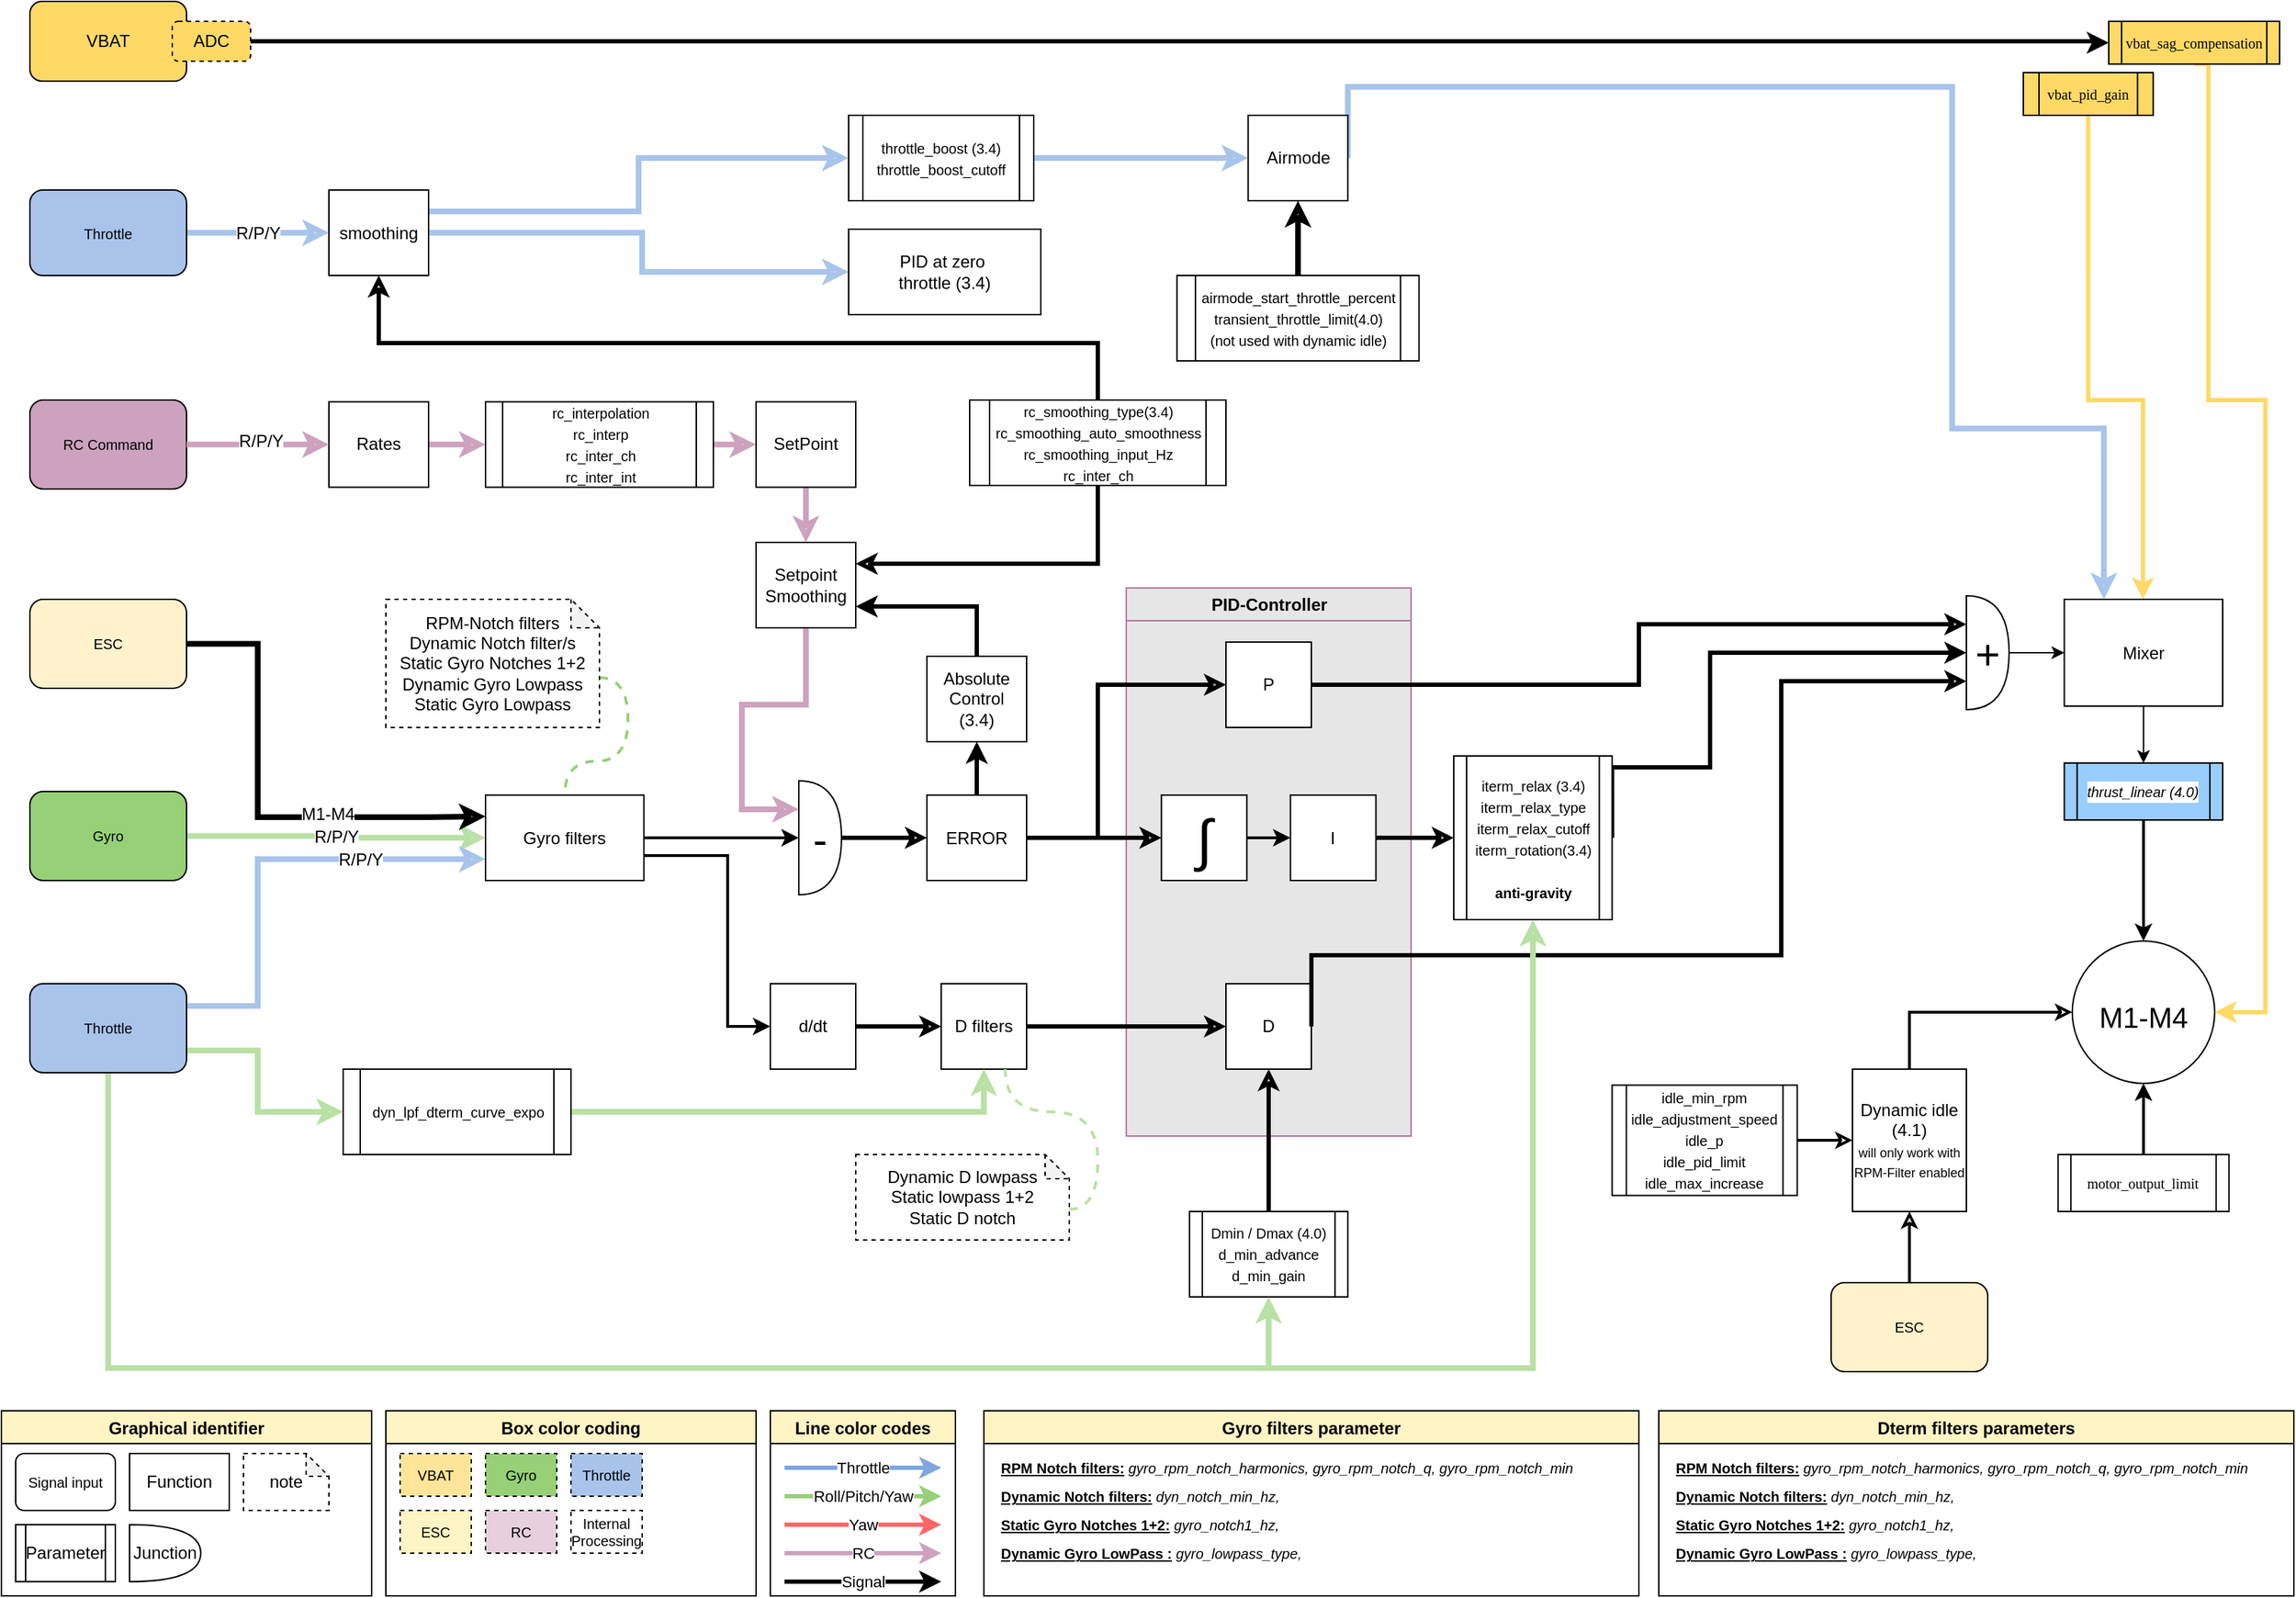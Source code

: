 <mxfile compressed="false" version="13.6.2" type="github">
  <diagram name="Page-1" id="74e2e168-ea6b-b213-b513-2b3c1d86103e">
    <mxGraphModel dx="813" dy="435" grid="1" gridSize="10" guides="1" tooltips="1" connect="1" arrows="1" fold="1" page="1" pageScale="1" pageWidth="1654" pageHeight="1169" background="#ffffff" math="0" shadow="0">
      <root>
        <mxCell id="0" />
        <mxCell id="1" parent="0" />
        <mxCell id="WWWGr8wKS7NOQKFkhAS5-83" value="PID-Controller" style="swimlane;fontSize=12;html=1;strokeColor=#B5739D;swimlaneFillColor=#E6E6E6;fillColor=#E6E6E6;" parent="1" vertex="1">
          <mxGeometry x="820" y="442" width="200" height="385" as="geometry" />
        </mxCell>
        <mxCell id="YZIkhoDz0om83u3jAHZu-41" value="P" style="whiteSpace=wrap;html=1;aspect=fixed;fillColor=#FFFFFF;fontSize=12;" parent="WWWGr8wKS7NOQKFkhAS5-83" vertex="1">
          <mxGeometry x="70" y="38" width="60" height="60" as="geometry" />
        </mxCell>
        <mxCell id="YZIkhoDz0om83u3jAHZu-43" value="D" style="whiteSpace=wrap;html=1;aspect=fixed;fillColor=#FFFFFF;fontSize=12;" parent="WWWGr8wKS7NOQKFkhAS5-83" vertex="1">
          <mxGeometry x="70" y="278" width="60" height="60" as="geometry" />
        </mxCell>
        <mxCell id="WWWGr8wKS7NOQKFkhAS5-86" value="" style="group" parent="WWWGr8wKS7NOQKFkhAS5-83" vertex="1" connectable="0">
          <mxGeometry x="24.69" y="145.5" width="150.61" height="60" as="geometry" />
        </mxCell>
        <mxCell id="YZIkhoDz0om83u3jAHZu-42" value="I" style="whiteSpace=wrap;html=1;aspect=fixed;fillColor=#FFFFFF;fontSize=12;" parent="WWWGr8wKS7NOQKFkhAS5-86" vertex="1">
          <mxGeometry x="90.61" width="60" height="60" as="geometry" />
        </mxCell>
        <mxCell id="WWWGr8wKS7NOQKFkhAS5-4" value="&lt;div&gt;&lt;font style=&quot;font-size: 40px&quot;&gt;∫&lt;/font&gt;&lt;/div&gt;" style="whiteSpace=wrap;html=1;aspect=fixed;fillColor=#FFFFFF;fontSize=12;" parent="WWWGr8wKS7NOQKFkhAS5-86" vertex="1">
          <mxGeometry width="60" height="60" as="geometry" />
        </mxCell>
        <mxCell id="WWWGr8wKS7NOQKFkhAS5-5" style="edgeStyle=orthogonalEdgeStyle;rounded=0;orthogonalLoop=1;jettySize=auto;html=1;strokeWidth=2;fontSize=12;" parent="WWWGr8wKS7NOQKFkhAS5-86" source="WWWGr8wKS7NOQKFkhAS5-4" target="YZIkhoDz0om83u3jAHZu-42" edge="1">
          <mxGeometry relative="1" as="geometry" />
        </mxCell>
        <mxCell id="4UiRcspPQ9_xsY6W7M90-56" value="&lt;font style=&quot;font-size: 20px&quot;&gt;M1-M4&lt;/font&gt;" style="verticalLabelPosition=middle;shadow=0;dashed=0;align=center;html=1;verticalAlign=middle;strokeWidth=1;shape=ellipse;fontSize=32;perimeter=ellipsePerimeter;" parent="1" vertex="1">
          <mxGeometry x="1484.39" y="690" width="100" height="100" as="geometry" />
        </mxCell>
        <mxCell id="4UiRcspPQ9_xsY6W7M90-65" style="edgeStyle=orthogonalEdgeStyle;rounded=0;orthogonalLoop=1;jettySize=auto;html=1;exitX=0.5;exitY=1;exitDx=0;exitDy=0;strokeWidth=2;" parent="1" source="w2lD-hBrVrexgJdN9BYj-25" target="4UiRcspPQ9_xsY6W7M90-56" edge="1">
          <mxGeometry relative="1" as="geometry">
            <mxPoint x="1461.22" y="612.483" as="sourcePoint" />
          </mxGeometry>
        </mxCell>
        <mxCell id="w2lD-hBrVrexgJdN9BYj-8" style="edgeStyle=orthogonalEdgeStyle;rounded=0;orthogonalLoop=1;jettySize=auto;html=1;" parent="1" source="w2lD-hBrVrexgJdN9BYj-7" target="4UiRcspPQ9_xsY6W7M90-61" edge="1">
          <mxGeometry relative="1" as="geometry" />
        </mxCell>
        <mxCell id="w2lD-hBrVrexgJdN9BYj-7" value="&lt;font style=&quot;font-size: 30px&quot;&gt;+&lt;/font&gt;" style="shape=or;whiteSpace=wrap;html=1;" parent="1" vertex="1">
          <mxGeometry x="1410" y="447.5" width="30" height="80" as="geometry" />
        </mxCell>
        <mxCell id="w2lD-hBrVrexgJdN9BYj-17" style="edgeStyle=orthogonalEdgeStyle;rounded=0;orthogonalLoop=1;jettySize=auto;html=1;strokeColor=#FFD966;strokeWidth=3;exitX=0.5;exitY=1;exitDx=0;exitDy=0;" parent="1" source="w2lD-hBrVrexgJdN9BYj-13" target="4UiRcspPQ9_xsY6W7M90-61" edge="1">
          <mxGeometry relative="1" as="geometry">
            <Array as="points">
              <mxPoint x="1496" y="310" />
              <mxPoint x="1534" y="310" />
            </Array>
          </mxGeometry>
        </mxCell>
        <mxCell id="w2lD-hBrVrexgJdN9BYj-13" value="&lt;div class=&quot;page&quot; title=&quot;Page 1&quot;&gt;&lt;div class=&quot;section&quot;&gt;&lt;div class=&quot;layoutArea&quot;&gt;&lt;div class=&quot;column&quot;&gt;&lt;p&gt;&lt;span style=&quot;font-family: &amp;#34;liberationsans&amp;#34; ; background-color: rgb(255 , 217 , 102)&quot;&gt;&lt;font style=&quot;font-size: 10px&quot;&gt;vbat_pid_gain&lt;/font&gt;&lt;/span&gt;&lt;/p&gt;&lt;/div&gt;&lt;/div&gt;&lt;/div&gt;&lt;/div&gt;" style="shape=process;whiteSpace=wrap;html=1;backgroundOutline=1;strokeWidth=1;size=0.123;fillColor=#FFD966;" parent="1" vertex="1">
          <mxGeometry x="1450" y="80" width="91.22" height="30" as="geometry" />
        </mxCell>
        <mxCell id="w2lD-hBrVrexgJdN9BYj-22" style="edgeStyle=orthogonalEdgeStyle;rounded=0;orthogonalLoop=1;jettySize=auto;html=1;entryX=1;entryY=0.5;entryDx=0;entryDy=0;exitX=0.5;exitY=1;exitDx=0;exitDy=0;strokeColor=#FFD966;strokeWidth=3;" parent="1" source="w2lD-hBrVrexgJdN9BYj-18" target="4UiRcspPQ9_xsY6W7M90-56" edge="1">
          <mxGeometry relative="1" as="geometry">
            <mxPoint x="1610" y="460.0" as="targetPoint" />
            <Array as="points">
              <mxPoint x="1580" y="310" />
              <mxPoint x="1620" y="310" />
              <mxPoint x="1620" y="740" />
            </Array>
          </mxGeometry>
        </mxCell>
        <mxCell id="w2lD-hBrVrexgJdN9BYj-18" value="&lt;div class=&quot;page&quot; title=&quot;Page 1&quot;&gt;&lt;div class=&quot;section&quot;&gt;&lt;div class=&quot;layoutArea&quot;&gt;&lt;div class=&quot;column&quot;&gt;&lt;div class=&quot;page&quot; title=&quot;Page 1&quot;&gt;&lt;div class=&quot;section&quot;&gt;&lt;div class=&quot;layoutArea&quot;&gt;&lt;div class=&quot;column&quot;&gt;&lt;p&gt;&lt;span style=&quot;font-family: &amp;#34;liberationsans&amp;#34; ; background-color: rgb(255 , 217 , 102)&quot;&gt;&lt;font style=&quot;font-size: 10px&quot;&gt;vbat_sag_compensation&lt;/font&gt;&lt;/span&gt;&lt;/p&gt;&lt;/div&gt;&lt;/div&gt;&lt;/div&gt;&lt;/div&gt;&lt;/div&gt;&lt;/div&gt;&lt;/div&gt;&lt;/div&gt;" style="shape=process;whiteSpace=wrap;html=1;backgroundOutline=1;strokeWidth=1;size=0.077;fillColor=#FFD966;" parent="1" vertex="1">
          <mxGeometry x="1510" y="44" width="120" height="30" as="geometry" />
        </mxCell>
        <mxCell id="w2lD-hBrVrexgJdN9BYj-20" style="edgeStyle=orthogonalEdgeStyle;rounded=0;orthogonalLoop=1;jettySize=auto;html=1;entryX=0;entryY=0.5;entryDx=0;entryDy=0;strokeWidth=3;exitX=1;exitY=0.5;exitDx=0;exitDy=0;" parent="1" source="w2lD-hBrVrexgJdN9BYj-15" target="w2lD-hBrVrexgJdN9BYj-18" edge="1">
          <mxGeometry relative="1" as="geometry">
            <Array as="points">
              <mxPoint x="1500" y="58" />
            </Array>
          </mxGeometry>
        </mxCell>
        <mxCell id="w2lD-hBrVrexgJdN9BYj-24" style="edgeStyle=orthogonalEdgeStyle;rounded=0;orthogonalLoop=1;jettySize=auto;html=1;entryX=0.5;entryY=1;entryDx=0;entryDy=0;strokeWidth=2;" parent="1" source="w2lD-hBrVrexgJdN9BYj-23" target="4UiRcspPQ9_xsY6W7M90-56" edge="1">
          <mxGeometry relative="1" as="geometry" />
        </mxCell>
        <mxCell id="w2lD-hBrVrexgJdN9BYj-23" value="&lt;div class=&quot;page&quot; title=&quot;Page 1&quot;&gt;&lt;div class=&quot;section&quot;&gt;&lt;div class=&quot;layoutArea&quot;&gt;&lt;div class=&quot;column&quot;&gt;&lt;div class=&quot;page&quot; title=&quot;Page 1&quot;&gt;&lt;div class=&quot;section&quot; style=&quot;background-color: rgb(255 , 255 , 255)&quot;&gt;&lt;div class=&quot;layoutArea&quot;&gt;&lt;div class=&quot;column&quot;&gt;&lt;p&gt;&lt;span style=&quot;font-family: &amp;#34;liberationsans&amp;#34;&quot;&gt;&lt;font style=&quot;font-size: 10px&quot;&gt;motor_output_limit&lt;/font&gt;&lt;/span&gt;&lt;/p&gt;&lt;/div&gt;&lt;/div&gt;&lt;/div&gt;&lt;/div&gt;&lt;/div&gt;&lt;/div&gt;&lt;/div&gt;&lt;/div&gt;" style="shape=process;whiteSpace=wrap;html=1;backgroundOutline=1;strokeWidth=1;size=0.077;fillColor=#FFFFFF;" parent="1" vertex="1">
          <mxGeometry x="1474.39" y="840" width="120" height="40" as="geometry" />
        </mxCell>
        <mxCell id="w2lD-hBrVrexgJdN9BYj-26" style="edgeStyle=orthogonalEdgeStyle;rounded=0;orthogonalLoop=1;jettySize=auto;html=1;entryX=0.5;entryY=0;entryDx=0;entryDy=0;" parent="1" source="4UiRcspPQ9_xsY6W7M90-61" target="w2lD-hBrVrexgJdN9BYj-25" edge="1">
          <mxGeometry relative="1" as="geometry" />
        </mxCell>
        <UserObject label="Mixer" treeRoot="1" id="4UiRcspPQ9_xsY6W7M90-61">
          <mxCell style="whiteSpace=wrap;html=1;align=center;treeFolding=1;treeMoving=1;newEdgeStyle={&quot;edgeStyle&quot;:&quot;elbowEdgeStyle&quot;,&quot;startArrow&quot;:&quot;none&quot;,&quot;endArrow&quot;:&quot;none&quot;};rounded=0;rotation=0;" parent="1" vertex="1">
            <mxGeometry x="1478.78" y="450" width="111.22" height="75" as="geometry" />
          </mxCell>
        </UserObject>
        <mxCell id="w2lD-hBrVrexgJdN9BYj-25" value="&lt;div class=&quot;page&quot; title=&quot;Page 1&quot;&gt;&lt;div class=&quot;section&quot;&gt;&lt;div class=&quot;layoutArea&quot;&gt;&lt;div class=&quot;column&quot;&gt;&lt;div class=&quot;page&quot; title=&quot;Page 1&quot;&gt;&lt;div class=&quot;section&quot; style=&quot;background-color: rgb(255 , 255 , 255)&quot;&gt;&lt;div class=&quot;layoutArea&quot;&gt;&lt;div class=&quot;column&quot;&gt;&lt;p&gt;&lt;i&gt;&lt;font style=&quot;font-size: 10px&quot;&gt;thrust_linear (4.0)&lt;/font&gt;&lt;/i&gt;&lt;br&gt;&lt;/p&gt;&lt;/div&gt;&lt;/div&gt;&lt;/div&gt;&lt;/div&gt;&lt;/div&gt;&lt;/div&gt;&lt;/div&gt;&lt;/div&gt;" style="shape=process;whiteSpace=wrap;html=1;backgroundOutline=1;strokeWidth=1;size=0.077;fillColor=#99CCFF;" parent="1" vertex="1">
          <mxGeometry x="1478.78" y="565" width="111.22" height="40" as="geometry" />
        </mxCell>
        <mxCell id="YZIkhoDz0om83u3jAHZu-12" value="Box color coding" style="swimlane;fillColor=#FFF4C3;" parent="1" vertex="1">
          <mxGeometry x="300" y="1020" width="260" height="130" as="geometry" />
        </mxCell>
        <mxCell id="YZIkhoDz0om83u3jAHZu-13" value="VBAT" style="rounded=0;whiteSpace=wrap;html=1;dashed=1;fillColor=#FFE599;fontSize=10;" parent="YZIkhoDz0om83u3jAHZu-12" vertex="1">
          <mxGeometry x="10" y="30" width="50" height="30" as="geometry" />
        </mxCell>
        <mxCell id="YZIkhoDz0om83u3jAHZu-15" value="Gyro" style="rounded=0;whiteSpace=wrap;html=1;dashed=1;fillColor=#97D077;fontSize=10;" parent="YZIkhoDz0om83u3jAHZu-12" vertex="1">
          <mxGeometry x="70" y="30" width="50" height="30" as="geometry" />
        </mxCell>
        <mxCell id="YZIkhoDz0om83u3jAHZu-14" value="Throttle" style="rounded=0;whiteSpace=wrap;html=1;dashed=1;fillColor=#A9C4EB;fontSize=10;" parent="YZIkhoDz0om83u3jAHZu-12" vertex="1">
          <mxGeometry x="130" y="30" width="50" height="30" as="geometry" />
        </mxCell>
        <mxCell id="YZIkhoDz0om83u3jAHZu-17" value="ESC" style="rounded=0;whiteSpace=wrap;html=1;dashed=1;fillColor=#FFF4C3;fontSize=10;" parent="YZIkhoDz0om83u3jAHZu-12" vertex="1">
          <mxGeometry x="10" y="70" width="50" height="30" as="geometry" />
        </mxCell>
        <mxCell id="YZIkhoDz0om83u3jAHZu-16" value="RC" style="rounded=0;whiteSpace=wrap;html=1;dashed=1;fillColor=#E6D0DE;fontSize=10;" parent="YZIkhoDz0om83u3jAHZu-12" vertex="1">
          <mxGeometry x="70" y="70" width="50" height="30" as="geometry" />
        </mxCell>
        <mxCell id="YZIkhoDz0om83u3jAHZu-40" value="&lt;font style=&quot;font-size: 10px;&quot;&gt;Internal Processing&lt;/font&gt;" style="rounded=0;whiteSpace=wrap;html=1;dashed=1;fillColor=#FFFFFF;fontSize=10;" parent="YZIkhoDz0om83u3jAHZu-12" vertex="1">
          <mxGeometry x="130" y="70" width="50" height="30" as="geometry" />
        </mxCell>
        <mxCell id="YZIkhoDz0om83u3jAHZu-18" value="Graphical identifier" style="swimlane;fillColor=#FFF4C3;" parent="1" vertex="1">
          <mxGeometry x="30" y="1020" width="260" height="130" as="geometry" />
        </mxCell>
        <mxCell id="YZIkhoDz0om83u3jAHZu-1" value="&lt;font size=&quot;1&quot;&gt;Signal input&lt;/font&gt;" style="rounded=1;whiteSpace=wrap;html=1;" parent="YZIkhoDz0om83u3jAHZu-18" vertex="1">
          <mxGeometry x="10" y="30" width="70" height="40" as="geometry" />
        </mxCell>
        <mxCell id="YZIkhoDz0om83u3jAHZu-2" value="Function" style="rounded=0;whiteSpace=wrap;html=1;" parent="YZIkhoDz0om83u3jAHZu-18" vertex="1">
          <mxGeometry x="90" y="30" width="70" height="40" as="geometry" />
        </mxCell>
        <mxCell id="YZIkhoDz0om83u3jAHZu-3" value="Parameter" style="shape=process;whiteSpace=wrap;html=1;backgroundOutline=1;" parent="YZIkhoDz0om83u3jAHZu-18" vertex="1">
          <mxGeometry x="10" y="80" width="70" height="40" as="geometry" />
        </mxCell>
        <mxCell id="YZIkhoDz0om83u3jAHZu-4" value="Junction" style="shape=or;whiteSpace=wrap;html=1;" parent="YZIkhoDz0om83u3jAHZu-18" vertex="1">
          <mxGeometry x="90" y="80" width="50" height="40" as="geometry" />
        </mxCell>
        <mxCell id="WWWGr8wKS7NOQKFkhAS5-44" value="&lt;font style=&quot;font-size: 12px&quot;&gt;note&lt;br&gt;&lt;/font&gt;" style="shape=note;whiteSpace=wrap;html=1;backgroundOutline=1;darkOpacity=0.05;fontSize=12;dashed=1;size=16;fillColor=#FFFFFF;" parent="YZIkhoDz0om83u3jAHZu-18" vertex="1">
          <mxGeometry x="170" y="30" width="60" height="40" as="geometry" />
        </mxCell>
        <mxCell id="YZIkhoDz0om83u3jAHZu-19" value="Line color codes" style="swimlane;fillColor=#FFF4C3;" parent="1" vertex="1">
          <mxGeometry x="570" y="1020" width="130" height="130" as="geometry" />
        </mxCell>
        <mxCell id="YZIkhoDz0om83u3jAHZu-25" value="" style="endArrow=classic;html=1;strokeWidth=3;strokeColor=#97D077;" parent="YZIkhoDz0om83u3jAHZu-19" edge="1">
          <mxGeometry relative="1" as="geometry">
            <mxPoint x="10" y="60" as="sourcePoint" />
            <mxPoint x="120" y="60" as="targetPoint" />
            <Array as="points" />
          </mxGeometry>
        </mxCell>
        <mxCell id="YZIkhoDz0om83u3jAHZu-26" value="Roll/Pitch/Yaw" style="edgeLabel;resizable=0;html=1;align=center;verticalAlign=middle;" parent="YZIkhoDz0om83u3jAHZu-25" connectable="0" vertex="1">
          <mxGeometry relative="1" as="geometry" />
        </mxCell>
        <mxCell id="YZIkhoDz0om83u3jAHZu-29" value="" style="endArrow=classic;html=1;strokeWidth=3;strokeColor=#FF6666;" parent="YZIkhoDz0om83u3jAHZu-19" edge="1">
          <mxGeometry relative="1" as="geometry">
            <mxPoint x="10" y="80" as="sourcePoint" />
            <mxPoint x="120" y="80" as="targetPoint" />
            <Array as="points" />
          </mxGeometry>
        </mxCell>
        <mxCell id="YZIkhoDz0om83u3jAHZu-30" value="Yaw" style="edgeLabel;resizable=0;html=1;align=center;verticalAlign=middle;" parent="YZIkhoDz0om83u3jAHZu-29" connectable="0" vertex="1">
          <mxGeometry relative="1" as="geometry" />
        </mxCell>
        <mxCell id="YZIkhoDz0om83u3jAHZu-31" value="dd" style="endArrow=classic;html=1;strokeWidth=3;strokeColor=#CDA2BE;" parent="YZIkhoDz0om83u3jAHZu-19" edge="1">
          <mxGeometry relative="1" as="geometry">
            <mxPoint x="10" y="100" as="sourcePoint" />
            <mxPoint x="120" y="100" as="targetPoint" />
            <Array as="points" />
          </mxGeometry>
        </mxCell>
        <mxCell id="YZIkhoDz0om83u3jAHZu-32" value="RC" style="edgeLabel;resizable=0;html=1;align=center;verticalAlign=middle;" parent="YZIkhoDz0om83u3jAHZu-31" connectable="0" vertex="1">
          <mxGeometry relative="1" as="geometry" />
        </mxCell>
        <mxCell id="YZIkhoDz0om83u3jAHZu-36" value="dd" style="endArrow=classic;html=1;strokeWidth=3;" parent="YZIkhoDz0om83u3jAHZu-19" edge="1">
          <mxGeometry relative="1" as="geometry">
            <mxPoint x="10" y="120" as="sourcePoint" />
            <mxPoint x="120" y="120" as="targetPoint" />
            <Array as="points" />
          </mxGeometry>
        </mxCell>
        <mxCell id="YZIkhoDz0om83u3jAHZu-37" value="Signal" style="edgeLabel;resizable=0;html=1;align=center;verticalAlign=middle;" parent="YZIkhoDz0om83u3jAHZu-36" connectable="0" vertex="1">
          <mxGeometry relative="1" as="geometry" />
        </mxCell>
        <mxCell id="YZIkhoDz0om83u3jAHZu-38" value="" style="endArrow=classic;html=1;strokeWidth=3;strokeColor=#7EA6E0;" parent="YZIkhoDz0om83u3jAHZu-19" edge="1">
          <mxGeometry relative="1" as="geometry">
            <mxPoint x="10" y="40" as="sourcePoint" />
            <mxPoint x="120" y="40" as="targetPoint" />
            <Array as="points" />
          </mxGeometry>
        </mxCell>
        <mxCell id="YZIkhoDz0om83u3jAHZu-39" value="Throttle" style="edgeLabel;resizable=0;html=1;align=center;verticalAlign=middle;" parent="YZIkhoDz0om83u3jAHZu-38" connectable="0" vertex="1">
          <mxGeometry relative="1" as="geometry" />
        </mxCell>
        <mxCell id="YZIkhoDz0om83u3jAHZu-44" style="edgeStyle=orthogonalEdgeStyle;rounded=0;orthogonalLoop=1;jettySize=auto;html=1;entryX=0;entryY=0.25;entryDx=0;entryDy=0;entryPerimeter=0;strokeWidth=3;fontSize=12;endFill=0;" parent="1" source="YZIkhoDz0om83u3jAHZu-41" target="w2lD-hBrVrexgJdN9BYj-7" edge="1">
          <mxGeometry relative="1" as="geometry" />
        </mxCell>
        <mxCell id="WWWGr8wKS7NOQKFkhAS5-2" style="edgeStyle=orthogonalEdgeStyle;rounded=0;orthogonalLoop=1;jettySize=auto;html=1;strokeWidth=3;fontSize=12;endFill=0;" parent="1" source="YZIkhoDz0om83u3jAHZu-42" target="WWWGr8wKS7NOQKFkhAS5-1" edge="1">
          <mxGeometry relative="1" as="geometry" />
        </mxCell>
        <mxCell id="YZIkhoDz0om83u3jAHZu-46" style="edgeStyle=orthogonalEdgeStyle;rounded=0;orthogonalLoop=1;jettySize=auto;html=1;entryX=0;entryY=0.75;entryDx=0;entryDy=0;entryPerimeter=0;strokeWidth=3;fontSize=12;exitX=1;exitY=0.5;exitDx=0;exitDy=0;endFill=0;" parent="1" source="YZIkhoDz0om83u3jAHZu-43" target="w2lD-hBrVrexgJdN9BYj-7" edge="1">
          <mxGeometry relative="1" as="geometry">
            <mxPoint x="990" y="690" as="sourcePoint" />
            <Array as="points">
              <mxPoint x="1280" y="700" />
              <mxPoint x="1280" y="508" />
            </Array>
          </mxGeometry>
        </mxCell>
        <mxCell id="WWWGr8wKS7NOQKFkhAS5-3" style="edgeStyle=orthogonalEdgeStyle;rounded=0;orthogonalLoop=1;jettySize=auto;html=1;entryX=0;entryY=0.5;entryDx=0;entryDy=0;entryPerimeter=0;strokeWidth=3;exitX=1;exitY=0.5;exitDx=0;exitDy=0;" parent="1" source="WWWGr8wKS7NOQKFkhAS5-1" target="w2lD-hBrVrexgJdN9BYj-7" edge="1">
          <mxGeometry relative="1" as="geometry">
            <Array as="points">
              <mxPoint x="1230" y="568" />
              <mxPoint x="1230" y="488" />
            </Array>
          </mxGeometry>
        </mxCell>
        <mxCell id="WWWGr8wKS7NOQKFkhAS5-1" value="&lt;div class=&quot;page&quot; title=&quot;Page 1&quot;&gt;&lt;div class=&quot;section&quot;&gt;&lt;div class=&quot;layoutArea&quot;&gt;&lt;div class=&quot;column&quot;&gt;&lt;div class=&quot;page&quot; title=&quot;Page 1&quot;&gt;&lt;div class=&quot;section&quot;&gt;&lt;div class=&quot;layoutArea&quot; style=&quot;font-size: 10px&quot;&gt;&lt;div class=&quot;column&quot; style=&quot;line-height: 50%&quot;&gt;&lt;p&gt;iterm_relax (3.4)&lt;/p&gt;&lt;p&gt;iterm_relax_type&lt;/p&gt;&lt;p&gt;iterm_relax_cutoff&lt;/p&gt;&lt;p&gt;iterm_rotation(3.4)&lt;/p&gt;&lt;p&gt;&lt;b&gt;&lt;br&gt;&lt;/b&gt;&lt;/p&gt;&lt;p&gt;&lt;b&gt;anti-gravity&lt;/b&gt;&lt;/p&gt;&lt;/div&gt;&lt;/div&gt;&lt;/div&gt;&lt;/div&gt;&lt;/div&gt;&lt;/div&gt;&lt;/div&gt;&lt;/div&gt;" style="shape=process;whiteSpace=wrap;html=1;backgroundOutline=1;strokeWidth=1;size=0.077;fillColor=#FFFFFF;" parent="1" vertex="1">
          <mxGeometry x="1050" y="560" width="111.22" height="115" as="geometry" />
        </mxCell>
        <mxCell id="WWWGr8wKS7NOQKFkhAS5-7" style="edgeStyle=orthogonalEdgeStyle;rounded=0;orthogonalLoop=1;jettySize=auto;html=1;entryX=0;entryY=0.5;entryDx=0;entryDy=0;strokeWidth=3;fontSize=12;endFill=0;" parent="1" source="WWWGr8wKS7NOQKFkhAS5-6" target="WWWGr8wKS7NOQKFkhAS5-4" edge="1">
          <mxGeometry relative="1" as="geometry" />
        </mxCell>
        <mxCell id="WWWGr8wKS7NOQKFkhAS5-8" style="edgeStyle=orthogonalEdgeStyle;rounded=0;orthogonalLoop=1;jettySize=auto;html=1;entryX=0;entryY=0.5;entryDx=0;entryDy=0;strokeWidth=3;fontSize=12;endFill=0;" parent="1" source="WWWGr8wKS7NOQKFkhAS5-6" target="YZIkhoDz0om83u3jAHZu-41" edge="1">
          <mxGeometry relative="1" as="geometry">
            <Array as="points">
              <mxPoint x="800" y="618" />
              <mxPoint x="800" y="510" />
            </Array>
          </mxGeometry>
        </mxCell>
        <mxCell id="g_LAPnDDZJ9LDUpSgcGy-7" style="edgeStyle=orthogonalEdgeStyle;rounded=0;orthogonalLoop=1;jettySize=auto;html=1;entryX=0.5;entryY=1;entryDx=0;entryDy=0;strokeWidth=3;" edge="1" parent="1" source="WWWGr8wKS7NOQKFkhAS5-6" target="g_LAPnDDZJ9LDUpSgcGy-3">
          <mxGeometry relative="1" as="geometry" />
        </mxCell>
        <mxCell id="WWWGr8wKS7NOQKFkhAS5-6" value="ERROR" style="whiteSpace=wrap;html=1;fillColor=#FFFFFF;fontSize=12;" parent="1" vertex="1">
          <mxGeometry x="680" y="587.5" width="70" height="60" as="geometry" />
        </mxCell>
        <mxCell id="WWWGr8wKS7NOQKFkhAS5-10" style="edgeStyle=orthogonalEdgeStyle;rounded=0;orthogonalLoop=1;jettySize=auto;html=1;strokeWidth=3;fontSize=12;endFill=0;" parent="1" source="WWWGr8wKS7NOQKFkhAS5-9" target="WWWGr8wKS7NOQKFkhAS5-6" edge="1">
          <mxGeometry relative="1" as="geometry" />
        </mxCell>
        <mxCell id="WWWGr8wKS7NOQKFkhAS5-9" value="&lt;font style=&quot;font-size: 30px&quot;&gt;-&lt;/font&gt;" style="shape=or;whiteSpace=wrap;html=1;" parent="1" vertex="1">
          <mxGeometry x="590" y="577.5" width="30" height="80" as="geometry" />
        </mxCell>
        <mxCell id="WWWGr8wKS7NOQKFkhAS5-12" style="edgeStyle=orthogonalEdgeStyle;rounded=0;orthogonalLoop=1;jettySize=auto;html=1;strokeWidth=3;fontSize=12;endFill=0;" parent="1" source="WWWGr8wKS7NOQKFkhAS5-11" target="YZIkhoDz0om83u3jAHZu-43" edge="1">
          <mxGeometry relative="1" as="geometry" />
        </mxCell>
        <mxCell id="WWWGr8wKS7NOQKFkhAS5-11" value="&lt;div class=&quot;page&quot; title=&quot;Page 1&quot;&gt;&lt;div class=&quot;section&quot;&gt;&lt;div class=&quot;layoutArea&quot;&gt;&lt;div class=&quot;column&quot;&gt;&lt;div class=&quot;page&quot; title=&quot;Page 1&quot;&gt;&lt;div class=&quot;section&quot;&gt;&lt;div class=&quot;layoutArea&quot; style=&quot;font-size: 10px&quot;&gt;&lt;div class=&quot;column&quot; style=&quot;line-height: 50%&quot;&gt;&lt;p&gt;Dmin / Dmax (4.0)&lt;/p&gt;&lt;p&gt;d_min_advance&lt;/p&gt;&lt;p&gt;d_min_gain&lt;/p&gt;&lt;/div&gt;&lt;/div&gt;&lt;/div&gt;&lt;/div&gt;&lt;/div&gt;&lt;/div&gt;&lt;/div&gt;&lt;/div&gt;" style="shape=process;whiteSpace=wrap;html=1;backgroundOutline=1;strokeWidth=1;size=0.077;fillColor=#FFFFFF;" parent="1" vertex="1">
          <mxGeometry x="864.39" y="880" width="111.22" height="60" as="geometry" />
        </mxCell>
        <mxCell id="WWWGr8wKS7NOQKFkhAS5-14" style="edgeStyle=orthogonalEdgeStyle;rounded=0;orthogonalLoop=1;jettySize=auto;html=1;strokeWidth=3;fontSize=12;endFill=0;" parent="1" source="WWWGr8wKS7NOQKFkhAS5-13" target="YZIkhoDz0om83u3jAHZu-43" edge="1">
          <mxGeometry relative="1" as="geometry" />
        </mxCell>
        <mxCell id="WWWGr8wKS7NOQKFkhAS5-13" value="D filters" style="whiteSpace=wrap;html=1;aspect=fixed;fillColor=#FFFFFF;fontSize=12;" parent="1" vertex="1">
          <mxGeometry x="690" y="720" width="60" height="60" as="geometry" />
        </mxCell>
        <mxCell id="WWWGr8wKS7NOQKFkhAS5-16" style="edgeStyle=orthogonalEdgeStyle;rounded=0;orthogonalLoop=1;jettySize=auto;html=1;entryX=0;entryY=0.5;entryDx=0;entryDy=0;strokeWidth=3;fontSize=12;endFill=0;" parent="1" source="WWWGr8wKS7NOQKFkhAS5-15" target="WWWGr8wKS7NOQKFkhAS5-13" edge="1">
          <mxGeometry relative="1" as="geometry" />
        </mxCell>
        <mxCell id="WWWGr8wKS7NOQKFkhAS5-15" value="d/dt" style="whiteSpace=wrap;html=1;aspect=fixed;fillColor=#FFFFFF;fontSize=12;" parent="1" vertex="1">
          <mxGeometry x="570" y="720" width="60" height="60" as="geometry" />
        </mxCell>
        <mxCell id="WWWGr8wKS7NOQKFkhAS5-19" style="edgeStyle=orthogonalEdgeStyle;rounded=0;orthogonalLoop=1;jettySize=auto;html=1;entryX=0;entryY=0.5;entryDx=0;entryDy=0;strokeWidth=2;fontSize=12;" parent="1" source="WWWGr8wKS7NOQKFkhAS5-18" target="WWWGr8wKS7NOQKFkhAS5-15" edge="1">
          <mxGeometry relative="1" as="geometry">
            <Array as="points">
              <mxPoint x="540" y="630" />
              <mxPoint x="540" y="750" />
            </Array>
          </mxGeometry>
        </mxCell>
        <mxCell id="WWWGr8wKS7NOQKFkhAS5-20" style="edgeStyle=orthogonalEdgeStyle;rounded=0;orthogonalLoop=1;jettySize=auto;html=1;entryX=0;entryY=0.5;entryDx=0;entryDy=0;entryPerimeter=0;strokeWidth=2;fontSize=12;" parent="1" source="WWWGr8wKS7NOQKFkhAS5-18" target="WWWGr8wKS7NOQKFkhAS5-9" edge="1">
          <mxGeometry relative="1" as="geometry" />
        </mxCell>
        <UserObject label="Gyro filters" treeRoot="1" id="WWWGr8wKS7NOQKFkhAS5-18">
          <mxCell style="whiteSpace=wrap;html=1;align=center;treeFolding=1;treeMoving=1;newEdgeStyle={&quot;edgeStyle&quot;:&quot;elbowEdgeStyle&quot;,&quot;startArrow&quot;:&quot;none&quot;,&quot;endArrow&quot;:&quot;none&quot;};rounded=0;rotation=0;" parent="1" vertex="1">
            <mxGeometry x="370" y="587.5" width="111.22" height="60" as="geometry" />
          </mxCell>
        </UserObject>
        <mxCell id="WWWGr8wKS7NOQKFkhAS5-37" value="R/P/Y" style="edgeStyle=orthogonalEdgeStyle;rounded=0;orthogonalLoop=1;jettySize=auto;html=1;entryX=0;entryY=0.5;entryDx=0;entryDy=0;endArrow=classic;endFill=0;strokeColor=#B9E0A5;strokeWidth=4;fontSize=12;" parent="1" source="WWWGr8wKS7NOQKFkhAS5-21" target="WWWGr8wKS7NOQKFkhAS5-18" edge="1">
          <mxGeometry relative="1" as="geometry" />
        </mxCell>
        <mxCell id="WWWGr8wKS7NOQKFkhAS5-21" value="&lt;font size=&quot;1&quot;&gt;Gyro&lt;/font&gt;" style="rounded=1;whiteSpace=wrap;html=1;fillColor=#97D077;" parent="1" vertex="1">
          <mxGeometry x="50" y="585" width="110" height="62.5" as="geometry" />
        </mxCell>
        <mxCell id="WWWGr8wKS7NOQKFkhAS5-26" style="edgeStyle=orthogonalEdgeStyle;rounded=0;orthogonalLoop=1;jettySize=auto;html=1;entryX=0.5;entryY=0;entryDx=0;entryDy=0;strokeColor=#97D077;strokeWidth=2;fontSize=12;curved=1;dashed=1;endArrow=none;endFill=0;exitX=0;exitY=0;exitDx=150;exitDy=55;exitPerimeter=0;" parent="1" source="WWWGr8wKS7NOQKFkhAS5-24" target="WWWGr8wKS7NOQKFkhAS5-18" edge="1">
          <mxGeometry relative="1" as="geometry" />
        </mxCell>
        <mxCell id="WWWGr8wKS7NOQKFkhAS5-24" value="&lt;font style=&quot;font-size: 12px&quot;&gt;RPM-Notch filters&lt;br&gt;Dynamic Notch filter/s&lt;br&gt;Static Gyro Notches 1+2&lt;br&gt;Dynamic Gyro Lowpass&lt;br&gt;Static Gyro Lowpass&lt;br&gt;&lt;/font&gt;" style="shape=note;whiteSpace=wrap;html=1;backgroundOutline=1;darkOpacity=0.05;fontSize=12;dashed=1;fillColor=#FFFFFF;size=20;" parent="1" vertex="1">
          <mxGeometry x="300" y="450" width="150" height="90" as="geometry" />
        </mxCell>
        <mxCell id="WWWGr8wKS7NOQKFkhAS5-33" style="edgeStyle=orthogonalEdgeStyle;rounded=0;orthogonalLoop=1;jettySize=auto;html=1;endArrow=classic;endFill=0;strokeWidth=4;fontSize=12;exitX=1;exitY=0.5;exitDx=0;exitDy=0;entryX=0;entryY=0.25;entryDx=0;entryDy=0;" parent="1" source="WWWGr8wKS7NOQKFkhAS5-27" target="WWWGr8wKS7NOQKFkhAS5-18" edge="1">
          <mxGeometry relative="1" as="geometry">
            <mxPoint x="180" y="546" as="sourcePoint" />
            <mxPoint x="330" y="560" as="targetPoint" />
            <Array as="points">
              <mxPoint x="210" y="481" />
              <mxPoint x="210" y="603" />
              <mxPoint x="330" y="603" />
            </Array>
          </mxGeometry>
        </mxCell>
        <mxCell id="WWWGr8wKS7NOQKFkhAS5-36" value="M1-M4" style="edgeLabel;html=1;align=center;verticalAlign=middle;resizable=0;points=[];fontSize=12;" parent="WWWGr8wKS7NOQKFkhAS5-33" vertex="1" connectable="0">
          <mxGeometry x="0.46" y="1" relative="1" as="geometry">
            <mxPoint x="-21.75" y="-1.5" as="offset" />
          </mxGeometry>
        </mxCell>
        <mxCell id="WWWGr8wKS7NOQKFkhAS5-27" value="&lt;font size=&quot;1&quot;&gt;ESC&lt;/font&gt;" style="rounded=1;whiteSpace=wrap;html=1;fillColor=#FFF2CC;" parent="1" vertex="1">
          <mxGeometry x="50" y="450" width="110" height="62.5" as="geometry" />
        </mxCell>
        <mxCell id="WWWGr8wKS7NOQKFkhAS5-32" style="edgeStyle=orthogonalEdgeStyle;rounded=0;orthogonalLoop=1;jettySize=auto;html=1;endArrow=classic;endFill=0;strokeWidth=4;fontSize=12;entryX=0;entryY=0.75;entryDx=0;entryDy=0;exitX=1;exitY=0.25;exitDx=0;exitDy=0;strokeColor=#A9C4EB;" parent="1" source="WWWGr8wKS7NOQKFkhAS5-31" target="WWWGr8wKS7NOQKFkhAS5-18" edge="1">
          <mxGeometry relative="1" as="geometry">
            <mxPoint x="180" y="751" as="sourcePoint" />
            <mxPoint x="340" y="720" as="targetPoint" />
            <Array as="points">
              <mxPoint x="210" y="736" />
              <mxPoint x="210" y="632" />
            </Array>
          </mxGeometry>
        </mxCell>
        <mxCell id="WWWGr8wKS7NOQKFkhAS5-34" value="&lt;span style=&quot;color: rgba(0 , 0 , 0 , 0) ; font-family: monospace ; font-size: 0px ; background-color: rgb(248 , 249 , 250)&quot;&gt;%3CmxGraphModel%3E%3Croot%3E%3CmxCell%20id%3D%220%22%2F%3E%3CmxCell%20id%3D%221%22%20parent%3D%220%22%2F%3E%3CmxCell%20id%3D%222%22%20value%3D%22R%2FP%2FY%22%20style%3D%22edgeLabel%3Balign%3Dcenter%3BverticalAlign%3Dmiddle%3Bresizable%3D0%3Bpoints%3D%5B%5D%3BfontSize%3D12%3BspacingLeft%3D5%3BspacingRight%3D5%3BspacingBottom%3D5%3BspacingTop%3D5%3Bspacing%3D5%3Bhtml%3D1%3B%22%20vertex%3D%221%22%20connectable%3D%220%22%20parent%3D%221%22%3E%3CmxGeometry%20x%3D%22262.583%22%20y%3D%22580.0%22%20as%3D%22geometry%22%2F%3E%3C%2FmxCell%3E%3C%2Froot%3E%3C%2FmxGraphModel%3ER&lt;/span&gt;" style="edgeLabel;html=1;align=center;verticalAlign=middle;resizable=0;points=[];fontSize=12;" parent="WWWGr8wKS7NOQKFkhAS5-32" vertex="1" connectable="0">
          <mxGeometry x="0.438" y="-1" relative="1" as="geometry">
            <mxPoint as="offset" />
          </mxGeometry>
        </mxCell>
        <mxCell id="WWWGr8wKS7NOQKFkhAS5-35" value="R/P/Y" style="edgeLabel;html=1;align=center;verticalAlign=middle;resizable=0;points=[];fontSize=12;" parent="WWWGr8wKS7NOQKFkhAS5-32" vertex="1" connectable="0">
          <mxGeometry x="0.507" relative="1" as="geometry">
            <mxPoint x="-11.25" as="offset" />
          </mxGeometry>
        </mxCell>
        <mxCell id="WWWGr8wKS7NOQKFkhAS5-42" style="edgeStyle=orthogonalEdgeStyle;rounded=0;orthogonalLoop=1;jettySize=auto;html=1;entryX=0;entryY=0.5;entryDx=0;entryDy=0;endArrow=classic;endFill=0;strokeColor=#B9E0A5;strokeWidth=4;fontSize=12;exitX=1;exitY=0.75;exitDx=0;exitDy=0;" parent="1" source="WWWGr8wKS7NOQKFkhAS5-31" target="WWWGr8wKS7NOQKFkhAS5-40" edge="1">
          <mxGeometry relative="1" as="geometry">
            <mxPoint x="180" y="767" as="sourcePoint" />
            <Array as="points">
              <mxPoint x="210" y="767" />
              <mxPoint x="210" y="810" />
            </Array>
          </mxGeometry>
        </mxCell>
        <mxCell id="WWWGr8wKS7NOQKFkhAS5-43" style="edgeStyle=orthogonalEdgeStyle;rounded=0;orthogonalLoop=1;jettySize=auto;html=1;endArrow=classic;endFill=0;strokeColor=#B9E0A5;strokeWidth=4;fontSize=12;entryX=0.5;entryY=1;entryDx=0;entryDy=0;" parent="1" source="WWWGr8wKS7NOQKFkhAS5-31" target="WWWGr8wKS7NOQKFkhAS5-11" edge="1">
          <mxGeometry relative="1" as="geometry">
            <mxPoint x="540" y="1030" as="targetPoint" />
            <Array as="points">
              <mxPoint x="105" y="990" />
              <mxPoint x="920" y="990" />
            </Array>
          </mxGeometry>
        </mxCell>
        <mxCell id="WWWGr8wKS7NOQKFkhAS5-76" style="edgeStyle=orthogonalEdgeStyle;rounded=0;orthogonalLoop=1;jettySize=auto;html=1;endArrow=classic;endFill=0;strokeColor=#B9E0A5;strokeWidth=4;fontSize=12;entryX=0.5;entryY=1;entryDx=0;entryDy=0;" parent="1" source="WWWGr8wKS7NOQKFkhAS5-31" target="WWWGr8wKS7NOQKFkhAS5-1" edge="1">
          <mxGeometry relative="1" as="geometry">
            <mxPoint x="1110" y="730" as="targetPoint" />
            <Array as="points">
              <mxPoint x="105" y="990" />
              <mxPoint x="1106" y="990" />
            </Array>
          </mxGeometry>
        </mxCell>
        <mxCell id="WWWGr8wKS7NOQKFkhAS5-31" value="&lt;font size=&quot;1&quot;&gt;Throttle&lt;/font&gt;" style="rounded=1;whiteSpace=wrap;html=1;fillColor=#A9C4EB;" parent="1" vertex="1">
          <mxGeometry x="50" y="720" width="110" height="62.5" as="geometry" />
        </mxCell>
        <mxCell id="WWWGr8wKS7NOQKFkhAS5-39" style="edgeStyle=orthogonalEdgeStyle;rounded=0;orthogonalLoop=1;jettySize=auto;html=1;entryX=0.75;entryY=1;entryDx=0;entryDy=0;endArrow=none;endFill=0;strokeColor=#B9E0A5;strokeWidth=2;fontSize=12;exitX=0;exitY=0;exitDx=150;exitDy=38.5;exitPerimeter=0;curved=1;dashed=1;" parent="1" source="WWWGr8wKS7NOQKFkhAS5-38" target="WWWGr8wKS7NOQKFkhAS5-13" edge="1">
          <mxGeometry relative="1" as="geometry" />
        </mxCell>
        <mxCell id="WWWGr8wKS7NOQKFkhAS5-38" value="&lt;font style=&quot;font-size: 12px&quot;&gt;Dynamic D lowpass&lt;br&gt;Static lowpass 1+2&lt;br&gt;Static D notch&lt;br&gt;&lt;/font&gt;" style="shape=note;whiteSpace=wrap;html=1;backgroundOutline=1;darkOpacity=0.05;fontSize=12;dashed=1;size=17;" parent="1" vertex="1">
          <mxGeometry x="630" y="840" width="150" height="60" as="geometry" />
        </mxCell>
        <mxCell id="WWWGr8wKS7NOQKFkhAS5-41" style="edgeStyle=orthogonalEdgeStyle;rounded=0;orthogonalLoop=1;jettySize=auto;html=1;endArrow=classic;endFill=0;strokeColor=#B9E0A5;strokeWidth=4;fontSize=12;entryX=0.5;entryY=1;entryDx=0;entryDy=0;" parent="1" source="WWWGr8wKS7NOQKFkhAS5-40" target="WWWGr8wKS7NOQKFkhAS5-13" edge="1">
          <mxGeometry relative="1" as="geometry">
            <mxPoint x="690" y="810" as="targetPoint" />
          </mxGeometry>
        </mxCell>
        <mxCell id="WWWGr8wKS7NOQKFkhAS5-40" value="&lt;div class=&quot;page&quot; title=&quot;Page 1&quot;&gt;&lt;div class=&quot;section&quot;&gt;&lt;div class=&quot;layoutArea&quot;&gt;&lt;div class=&quot;column&quot;&gt;&lt;div class=&quot;page&quot; title=&quot;Page 1&quot;&gt;&lt;div class=&quot;section&quot;&gt;&lt;div class=&quot;layoutArea&quot; style=&quot;font-size: 10px&quot;&gt;&lt;div class=&quot;column&quot; style=&quot;line-height: 50%&quot;&gt;&lt;p&gt;dyn_lpf_dterm_curve_expo&lt;/p&gt;&lt;/div&gt;&lt;/div&gt;&lt;/div&gt;&lt;/div&gt;&lt;/div&gt;&lt;/div&gt;&lt;/div&gt;&lt;/div&gt;" style="shape=process;whiteSpace=wrap;html=1;backgroundOutline=1;strokeWidth=1;size=0.077;fillColor=#FFFFFF;" parent="1" vertex="1">
          <mxGeometry x="270" y="780" width="160" height="60" as="geometry" />
        </mxCell>
        <mxCell id="WWWGr8wKS7NOQKFkhAS5-46" value="&lt;font size=&quot;1&quot;&gt;RC Command&lt;/font&gt;" style="rounded=1;whiteSpace=wrap;html=1;fillColor=#CDA2BE;" parent="1" vertex="1">
          <mxGeometry x="50" y="310" width="110" height="62.5" as="geometry" />
        </mxCell>
        <mxCell id="WWWGr8wKS7NOQKFkhAS5-54" style="edgeStyle=orthogonalEdgeStyle;rounded=0;orthogonalLoop=1;jettySize=auto;html=1;entryX=0;entryY=0.5;entryDx=0;entryDy=0;endArrow=classic;endFill=0;strokeWidth=4;fontSize=12;strokeColor=#CDA2BE;" parent="1" source="WWWGr8wKS7NOQKFkhAS5-47" target="WWWGr8wKS7NOQKFkhAS5-51" edge="1">
          <mxGeometry relative="1" as="geometry" />
        </mxCell>
        <mxCell id="WWWGr8wKS7NOQKFkhAS5-47" value="Rates" style="whiteSpace=wrap;html=1;fillColor=#FFFFFF;fontSize=12;" parent="1" vertex="1">
          <mxGeometry x="260" y="311.25" width="70" height="60" as="geometry" />
        </mxCell>
        <mxCell id="WWWGr8wKS7NOQKFkhAS5-49" style="edgeStyle=orthogonalEdgeStyle;rounded=0;orthogonalLoop=1;jettySize=auto;html=1;endArrow=classic;endFill=0;strokeWidth=4;fontSize=12;exitX=1;exitY=0.5;exitDx=0;exitDy=0;fillColor=#e1d5e7;strokeColor=#CDA2BE;entryX=0;entryY=0.5;entryDx=0;entryDy=0;" parent="1" source="WWWGr8wKS7NOQKFkhAS5-46" target="WWWGr8wKS7NOQKFkhAS5-47" edge="1">
          <mxGeometry relative="1" as="geometry">
            <mxPoint x="170" y="491.25" as="sourcePoint" />
            <mxPoint x="250" y="341" as="targetPoint" />
            <Array as="points" />
          </mxGeometry>
        </mxCell>
        <mxCell id="WWWGr8wKS7NOQKFkhAS5-50" value="R/P/Y" style="edgeLabel;html=1;align=center;verticalAlign=middle;resizable=0;points=[];fontSize=12;" parent="WWWGr8wKS7NOQKFkhAS5-49" vertex="1" connectable="0">
          <mxGeometry x="0.46" y="1" relative="1" as="geometry">
            <mxPoint x="-21.75" y="-1.5" as="offset" />
          </mxGeometry>
        </mxCell>
        <mxCell id="WWWGr8wKS7NOQKFkhAS5-56" style="edgeStyle=orthogonalEdgeStyle;rounded=0;orthogonalLoop=1;jettySize=auto;html=1;entryX=0;entryY=0.5;entryDx=0;entryDy=0;endArrow=classic;endFill=0;strokeColor=#CDA2BE;strokeWidth=4;fontSize=12;" parent="1" source="WWWGr8wKS7NOQKFkhAS5-51" target="WWWGr8wKS7NOQKFkhAS5-55" edge="1">
          <mxGeometry relative="1" as="geometry" />
        </mxCell>
        <mxCell id="WWWGr8wKS7NOQKFkhAS5-51" value="&lt;div class=&quot;page&quot; title=&quot;Page 1&quot;&gt;&lt;div class=&quot;section&quot;&gt;&lt;div class=&quot;layoutArea&quot;&gt;&lt;div class=&quot;column&quot;&gt;&lt;div class=&quot;page&quot; title=&quot;Page 1&quot;&gt;&lt;div class=&quot;section&quot;&gt;&lt;div class=&quot;layoutArea&quot; style=&quot;font-size: 10px&quot;&gt;&lt;div class=&quot;column&quot; style=&quot;line-height: 50%&quot;&gt;&lt;p&gt;rc_interpolation&lt;/p&gt;&lt;p&gt;rc_interp&lt;/p&gt;&lt;p&gt;rc_inter_ch&lt;/p&gt;&lt;p&gt;rc_inter_int&lt;/p&gt;&lt;/div&gt;&lt;/div&gt;&lt;/div&gt;&lt;/div&gt;&lt;/div&gt;&lt;/div&gt;&lt;/div&gt;&lt;/div&gt;" style="shape=process;whiteSpace=wrap;html=1;backgroundOutline=1;strokeWidth=1;size=0.077;fillColor=#FFFFFF;" parent="1" vertex="1">
          <mxGeometry x="370" y="311.25" width="160" height="60" as="geometry" />
        </mxCell>
        <mxCell id="WWWGr8wKS7NOQKFkhAS5-58" style="edgeStyle=orthogonalEdgeStyle;rounded=0;orthogonalLoop=1;jettySize=auto;html=1;endArrow=classic;endFill=0;strokeColor=#CDA2BE;strokeWidth=4;fontSize=12;" parent="1" source="WWWGr8wKS7NOQKFkhAS5-55" target="WWWGr8wKS7NOQKFkhAS5-57" edge="1">
          <mxGeometry relative="1" as="geometry" />
        </mxCell>
        <mxCell id="WWWGr8wKS7NOQKFkhAS5-55" value="SetPoint" style="whiteSpace=wrap;html=1;fillColor=#FFFFFF;fontSize=12;" parent="1" vertex="1">
          <mxGeometry x="560" y="311.25" width="70" height="60" as="geometry" />
        </mxCell>
        <mxCell id="WWWGr8wKS7NOQKFkhAS5-59" style="edgeStyle=orthogonalEdgeStyle;rounded=0;orthogonalLoop=1;jettySize=auto;html=1;entryX=0;entryY=0.25;entryDx=0;entryDy=0;entryPerimeter=0;endArrow=classic;endFill=0;strokeColor=#CDA2BE;strokeWidth=4;fontSize=12;exitX=0.5;exitY=1;exitDx=0;exitDy=0;" parent="1" source="WWWGr8wKS7NOQKFkhAS5-57" target="WWWGr8wKS7NOQKFkhAS5-9" edge="1">
          <mxGeometry relative="1" as="geometry">
            <Array as="points">
              <mxPoint x="595" y="524" />
              <mxPoint x="550" y="524" />
              <mxPoint x="550" y="598" />
            </Array>
          </mxGeometry>
        </mxCell>
        <mxCell id="WWWGr8wKS7NOQKFkhAS5-57" value="Setpoint&lt;br&gt;Smoothing" style="whiteSpace=wrap;html=1;fillColor=#FFFFFF;fontSize=12;" parent="1" vertex="1">
          <mxGeometry x="560" y="410" width="70" height="60" as="geometry" />
        </mxCell>
        <mxCell id="WWWGr8wKS7NOQKFkhAS5-62" style="edgeStyle=orthogonalEdgeStyle;rounded=0;orthogonalLoop=1;jettySize=auto;html=1;entryX=1;entryY=0.25;entryDx=0;entryDy=0;endArrow=classic;endFill=0;strokeWidth=3;fontSize=12;exitX=0.5;exitY=1;exitDx=0;exitDy=0;" parent="1" source="WWWGr8wKS7NOQKFkhAS5-61" target="WWWGr8wKS7NOQKFkhAS5-57" edge="1">
          <mxGeometry relative="1" as="geometry" />
        </mxCell>
        <mxCell id="WWWGr8wKS7NOQKFkhAS5-65" style="edgeStyle=orthogonalEdgeStyle;rounded=0;orthogonalLoop=1;jettySize=auto;html=1;entryX=0.5;entryY=1;entryDx=0;entryDy=0;endArrow=classic;endFill=0;strokeWidth=3;fontSize=12;" parent="1" source="WWWGr8wKS7NOQKFkhAS5-61" target="WWWGr8wKS7NOQKFkhAS5-64" edge="1">
          <mxGeometry relative="1" as="geometry">
            <Array as="points">
              <mxPoint x="800" y="270" />
              <mxPoint x="295" y="270" />
            </Array>
          </mxGeometry>
        </mxCell>
        <mxCell id="WWWGr8wKS7NOQKFkhAS5-61" value="&lt;div class=&quot;page&quot; title=&quot;Page 1&quot;&gt;&lt;div class=&quot;section&quot;&gt;&lt;div class=&quot;layoutArea&quot;&gt;&lt;div class=&quot;column&quot;&gt;&lt;div class=&quot;page&quot; title=&quot;Page 1&quot;&gt;&lt;div class=&quot;section&quot;&gt;&lt;div class=&quot;layoutArea&quot; style=&quot;font-size: 10px&quot;&gt;&lt;div class=&quot;column&quot; style=&quot;line-height: 50%&quot;&gt;&lt;p&gt;rc_smoothing_type(3.4)&lt;/p&gt;&lt;p&gt;rc_smoothing_auto_smoothness&lt;/p&gt;&lt;p&gt;rc_smoothing_input_Hz&lt;/p&gt;&lt;p&gt;rc_inter_ch&lt;/p&gt;&lt;/div&gt;&lt;/div&gt;&lt;/div&gt;&lt;/div&gt;&lt;/div&gt;&lt;/div&gt;&lt;/div&gt;&lt;/div&gt;" style="shape=process;whiteSpace=wrap;html=1;backgroundOutline=1;strokeWidth=1;size=0.077;fillColor=#FFFFFF;" parent="1" vertex="1">
          <mxGeometry x="710" y="310" width="180" height="60" as="geometry" />
        </mxCell>
        <mxCell id="WWWGr8wKS7NOQKFkhAS5-67" value="R/P/Y" style="edgeStyle=orthogonalEdgeStyle;rounded=0;orthogonalLoop=1;jettySize=auto;html=1;entryX=0;entryY=0.5;entryDx=0;entryDy=0;endArrow=classic;endFill=0;strokeWidth=4;fontSize=12;strokeColor=#A9C4EB;" parent="1" source="WWWGr8wKS7NOQKFkhAS5-63" target="WWWGr8wKS7NOQKFkhAS5-64" edge="1">
          <mxGeometry relative="1" as="geometry">
            <Array as="points">
              <mxPoint x="200" y="193" />
              <mxPoint x="200" y="193" />
            </Array>
          </mxGeometry>
        </mxCell>
        <mxCell id="WWWGr8wKS7NOQKFkhAS5-63" value="&lt;font size=&quot;1&quot;&gt;Throttle&lt;/font&gt;" style="rounded=1;whiteSpace=wrap;html=1;fillColor=#A9C4EB;" parent="1" vertex="1">
          <mxGeometry x="50" y="162.5" width="110" height="60" as="geometry" />
        </mxCell>
        <mxCell id="WWWGr8wKS7NOQKFkhAS5-69" style="edgeStyle=orthogonalEdgeStyle;rounded=0;orthogonalLoop=1;jettySize=auto;html=1;entryX=0;entryY=0.5;entryDx=0;entryDy=0;endArrow=classic;endFill=0;strokeColor=#A9C4EB;strokeWidth=4;fontSize=12;exitX=1;exitY=0.25;exitDx=0;exitDy=0;" parent="1" source="WWWGr8wKS7NOQKFkhAS5-64" target="WWWGr8wKS7NOQKFkhAS5-68" edge="1">
          <mxGeometry relative="1" as="geometry" />
        </mxCell>
        <mxCell id="WWWGr8wKS7NOQKFkhAS5-70" style="edgeStyle=orthogonalEdgeStyle;rounded=0;orthogonalLoop=1;jettySize=auto;html=1;endArrow=classic;endFill=0;strokeColor=#A9C4EB;strokeWidth=4;fontSize=12;entryX=0;entryY=0.5;entryDx=0;entryDy=0;" parent="1" source="WWWGr8wKS7NOQKFkhAS5-64" target="WWWGr8wKS7NOQKFkhAS5-66" edge="1">
          <mxGeometry relative="1" as="geometry">
            <mxPoint x="860" y="250" as="targetPoint" />
            <Array as="points">
              <mxPoint x="480" y="193" />
              <mxPoint x="480" y="220" />
            </Array>
          </mxGeometry>
        </mxCell>
        <mxCell id="WWWGr8wKS7NOQKFkhAS5-64" value="smoothing" style="whiteSpace=wrap;html=1;fillColor=#FFFFFF;fontSize=12;" parent="1" vertex="1">
          <mxGeometry x="260" y="162.5" width="70" height="60" as="geometry" />
        </mxCell>
        <mxCell id="WWWGr8wKS7NOQKFkhAS5-66" value="PID at zero&amp;nbsp;&lt;br&gt;throttle (3.4)" style="whiteSpace=wrap;html=1;fillColor=#FFFFFF;fontSize=12;" parent="1" vertex="1">
          <mxGeometry x="625" y="190" width="135" height="60" as="geometry" />
        </mxCell>
        <mxCell id="WWWGr8wKS7NOQKFkhAS5-72" style="edgeStyle=orthogonalEdgeStyle;rounded=0;orthogonalLoop=1;jettySize=auto;html=1;entryX=0;entryY=0.5;entryDx=0;entryDy=0;endArrow=classic;endFill=0;strokeColor=#A9C4EB;strokeWidth=4;fontSize=12;" parent="1" source="WWWGr8wKS7NOQKFkhAS5-68" target="WWWGr8wKS7NOQKFkhAS5-71" edge="1">
          <mxGeometry relative="1" as="geometry" />
        </mxCell>
        <mxCell id="WWWGr8wKS7NOQKFkhAS5-68" value="&lt;div class=&quot;page&quot; title=&quot;Page 1&quot;&gt;&lt;div class=&quot;section&quot;&gt;&lt;div class=&quot;layoutArea&quot;&gt;&lt;div class=&quot;column&quot;&gt;&lt;div class=&quot;page&quot; title=&quot;Page 1&quot;&gt;&lt;div class=&quot;section&quot;&gt;&lt;div class=&quot;layoutArea&quot; style=&quot;font-size: 10px&quot;&gt;&lt;div class=&quot;column&quot; style=&quot;line-height: 50%&quot;&gt;&lt;p&gt;throttle_boost (3.4)&lt;/p&gt;&lt;p&gt;throttle_boost_cutoff&lt;/p&gt;&lt;/div&gt;&lt;/div&gt;&lt;/div&gt;&lt;/div&gt;&lt;/div&gt;&lt;/div&gt;&lt;/div&gt;&lt;/div&gt;" style="shape=process;whiteSpace=wrap;html=1;backgroundOutline=1;strokeWidth=1;size=0.077;fillColor=#FFFFFF;" parent="1" vertex="1">
          <mxGeometry x="625" y="110" width="130" height="60" as="geometry" />
        </mxCell>
        <mxCell id="WWWGr8wKS7NOQKFkhAS5-73" style="edgeStyle=orthogonalEdgeStyle;rounded=0;orthogonalLoop=1;jettySize=auto;html=1;entryX=0.25;entryY=0;entryDx=0;entryDy=0;endArrow=classic;endFill=0;strokeColor=#A9C4EB;strokeWidth=4;fontSize=12;exitX=1;exitY=0.5;exitDx=0;exitDy=0;" parent="1" source="WWWGr8wKS7NOQKFkhAS5-71" target="4UiRcspPQ9_xsY6W7M90-61" edge="1">
          <mxGeometry relative="1" as="geometry">
            <Array as="points">
              <mxPoint x="1400" y="90" />
              <mxPoint x="1400" y="330" />
              <mxPoint x="1507" y="330" />
            </Array>
          </mxGeometry>
        </mxCell>
        <mxCell id="WWWGr8wKS7NOQKFkhAS5-71" value="Airmode" style="whiteSpace=wrap;html=1;fillColor=#FFFFFF;fontSize=12;" parent="1" vertex="1">
          <mxGeometry x="905.61" y="110" width="70" height="60" as="geometry" />
        </mxCell>
        <mxCell id="WWWGr8wKS7NOQKFkhAS5-75" style="edgeStyle=orthogonalEdgeStyle;rounded=0;orthogonalLoop=1;jettySize=auto;html=1;entryX=0.5;entryY=1;entryDx=0;entryDy=0;endArrow=classic;endFill=0;strokeWidth=4;fontSize=12;" parent="1" source="WWWGr8wKS7NOQKFkhAS5-74" target="WWWGr8wKS7NOQKFkhAS5-71" edge="1">
          <mxGeometry relative="1" as="geometry" />
        </mxCell>
        <mxCell id="WWWGr8wKS7NOQKFkhAS5-74" value="&lt;div class=&quot;page&quot; title=&quot;Page 1&quot;&gt;&lt;div class=&quot;section&quot;&gt;&lt;div class=&quot;layoutArea&quot;&gt;&lt;div class=&quot;column&quot;&gt;&lt;div class=&quot;page&quot; title=&quot;Page 1&quot;&gt;&lt;div class=&quot;section&quot;&gt;&lt;div class=&quot;layoutArea&quot; style=&quot;font-size: 10px&quot;&gt;&lt;div class=&quot;column&quot; style=&quot;line-height: 50%&quot;&gt;&lt;p&gt;airmode_start_throttle_percent&lt;/p&gt;&lt;p&gt;transient_throttle_limit(4.0)&lt;/p&gt;&lt;p&gt;(not used with dynamic idle)&lt;/p&gt;&lt;/div&gt;&lt;/div&gt;&lt;/div&gt;&lt;/div&gt;&lt;/div&gt;&lt;/div&gt;&lt;/div&gt;&lt;/div&gt;" style="shape=process;whiteSpace=wrap;html=1;backgroundOutline=1;strokeWidth=1;size=0.077;fillColor=#FFFFFF;" parent="1" vertex="1">
          <mxGeometry x="855.61" y="222.5" width="170" height="60" as="geometry" />
        </mxCell>
        <mxCell id="WWWGr8wKS7NOQKFkhAS5-79" style="edgeStyle=orthogonalEdgeStyle;rounded=0;orthogonalLoop=1;jettySize=auto;html=1;entryX=0.5;entryY=1;entryDx=0;entryDy=0;endArrow=classic;endFill=0;strokeWidth=2;fontSize=12;" parent="1" source="WWWGr8wKS7NOQKFkhAS5-77" target="WWWGr8wKS7NOQKFkhAS5-78" edge="1">
          <mxGeometry relative="1" as="geometry" />
        </mxCell>
        <mxCell id="WWWGr8wKS7NOQKFkhAS5-77" value="&lt;font size=&quot;1&quot;&gt;ESC&lt;/font&gt;" style="rounded=1;whiteSpace=wrap;html=1;fillColor=#FFF2CC;" parent="1" vertex="1">
          <mxGeometry x="1315" y="930" width="110" height="62.5" as="geometry" />
        </mxCell>
        <mxCell id="WWWGr8wKS7NOQKFkhAS5-82" style="edgeStyle=orthogonalEdgeStyle;rounded=0;orthogonalLoop=1;jettySize=auto;html=1;entryX=0;entryY=0.5;entryDx=0;entryDy=0;endArrow=classic;endFill=0;strokeWidth=2;fontSize=12;exitX=0.5;exitY=0;exitDx=0;exitDy=0;" parent="1" source="WWWGr8wKS7NOQKFkhAS5-78" target="4UiRcspPQ9_xsY6W7M90-56" edge="1">
          <mxGeometry relative="1" as="geometry" />
        </mxCell>
        <mxCell id="WWWGr8wKS7NOQKFkhAS5-78" value="Dynamic idle (4.1)&lt;br&gt;&lt;font style=&quot;font-size: 9px&quot;&gt;will only work with RPM-Filter enabled&lt;/font&gt;" style="whiteSpace=wrap;html=1;fillColor=#FFFFFF;fontSize=12;" parent="1" vertex="1">
          <mxGeometry x="1330" y="780" width="80" height="100" as="geometry" />
        </mxCell>
        <mxCell id="WWWGr8wKS7NOQKFkhAS5-81" style="edgeStyle=orthogonalEdgeStyle;rounded=0;orthogonalLoop=1;jettySize=auto;html=1;entryX=0;entryY=0.5;entryDx=0;entryDy=0;endArrow=classic;endFill=0;strokeWidth=2;fontSize=12;" parent="1" source="WWWGr8wKS7NOQKFkhAS5-80" target="WWWGr8wKS7NOQKFkhAS5-78" edge="1">
          <mxGeometry relative="1" as="geometry" />
        </mxCell>
        <mxCell id="WWWGr8wKS7NOQKFkhAS5-80" value="&lt;div class=&quot;page&quot; title=&quot;Page 1&quot;&gt;&lt;div class=&quot;section&quot;&gt;&lt;div class=&quot;layoutArea&quot;&gt;&lt;div class=&quot;column&quot;&gt;&lt;div class=&quot;page&quot; title=&quot;Page 1&quot;&gt;&lt;div class=&quot;section&quot;&gt;&lt;div class=&quot;layoutArea&quot; style=&quot;font-size: 10px&quot;&gt;&lt;div class=&quot;column&quot; style=&quot;line-height: 50%&quot;&gt;&lt;p&gt;idle_min_rpm&lt;/p&gt;&lt;p&gt;idle_adjustment_speed&lt;/p&gt;&lt;p&gt;idle_p&lt;/p&gt;&lt;p&gt;idle_pid_limit&lt;/p&gt;&lt;p&gt;idle_max_increase&lt;/p&gt;&lt;/div&gt;&lt;/div&gt;&lt;/div&gt;&lt;/div&gt;&lt;/div&gt;&lt;/div&gt;&lt;/div&gt;&lt;/div&gt;" style="shape=process;whiteSpace=wrap;html=1;backgroundOutline=1;strokeWidth=1;size=0.077;fillColor=#FFFFFF;" parent="1" vertex="1">
          <mxGeometry x="1161.22" y="791.25" width="130" height="77.5" as="geometry" />
        </mxCell>
        <mxCell id="WWWGr8wKS7NOQKFkhAS5-87" value="Gyro filters parameter" style="swimlane;fillColor=#FFF4C3;" parent="1" vertex="1">
          <mxGeometry x="720" y="1020" width="460" height="130" as="geometry" />
        </mxCell>
        <mxCell id="WWWGr8wKS7NOQKFkhAS5-102" value="&lt;font style=&quot;font-size: 10px ; line-height: 100%&quot;&gt;&lt;b&gt;&lt;u&gt;RPM Notch filters:&lt;/u&gt;&lt;/b&gt; &lt;i&gt;gyro_rpm_notch_harmonics, gyro_rpm_notch_q, gyro_rpm_notch_min&lt;/i&gt;&lt;br&gt;&lt;/font&gt;" style="text;html=1;align=left;verticalAlign=middle;resizable=0;points=[];autosize=1;fontSize=12;" parent="WWWGr8wKS7NOQKFkhAS5-87" vertex="1">
          <mxGeometry x="10" y="30" width="420" height="20" as="geometry" />
        </mxCell>
        <mxCell id="WWWGr8wKS7NOQKFkhAS5-104" value="&lt;font style=&quot;font-size: 10px ; line-height: 100%&quot;&gt;&lt;b&gt;&lt;u&gt;Dynamic Notch filters:&lt;/u&gt;&lt;/b&gt; &lt;i&gt;dyn_notch_min_hz,&lt;/i&gt;&lt;br&gt;&lt;/font&gt;" style="text;html=1;align=left;verticalAlign=middle;resizable=0;points=[];autosize=1;fontSize=12;" parent="WWWGr8wKS7NOQKFkhAS5-87" vertex="1">
          <mxGeometry x="10" y="50" width="210" height="20" as="geometry" />
        </mxCell>
        <mxCell id="WWWGr8wKS7NOQKFkhAS5-105" value="&lt;font style=&quot;font-size: 10px ; line-height: 100%&quot;&gt;&lt;b&gt;&lt;u&gt;Static Gyro Notches 1+2:&lt;/u&gt;&lt;/b&gt; &lt;i&gt;gyro_notch1_hz,&amp;nbsp;&lt;/i&gt;&lt;br&gt;&lt;/font&gt;" style="text;html=1;align=left;verticalAlign=middle;resizable=0;points=[];autosize=1;fontSize=12;" parent="WWWGr8wKS7NOQKFkhAS5-87" vertex="1">
          <mxGeometry x="10" y="70" width="210" height="20" as="geometry" />
        </mxCell>
        <mxCell id="WWWGr8wKS7NOQKFkhAS5-106" value="&lt;font style=&quot;font-size: 10px ; line-height: 100%&quot;&gt;&lt;b&gt;&lt;u&gt;Dynamic Gyro LowPass :&lt;/u&gt;&lt;/b&gt; &lt;i&gt;gyro_lowpass_type,&amp;nbsp;&lt;/i&gt;&lt;br&gt;&lt;/font&gt;" style="text;html=1;align=left;verticalAlign=middle;resizable=0;points=[];autosize=1;fontSize=12;" parent="WWWGr8wKS7NOQKFkhAS5-87" vertex="1">
          <mxGeometry x="10" y="90" width="230" height="20" as="geometry" />
        </mxCell>
        <mxCell id="WWWGr8wKS7NOQKFkhAS5-107" value="Dterm filters parameters" style="swimlane;fillColor=#FFF4C3;" parent="1" vertex="1">
          <mxGeometry x="1194" y="1020" width="446" height="130" as="geometry" />
        </mxCell>
        <mxCell id="WWWGr8wKS7NOQKFkhAS5-108" value="&lt;font style=&quot;font-size: 10px ; line-height: 100%&quot;&gt;&lt;b&gt;&lt;u&gt;RPM Notch filters:&lt;/u&gt;&lt;/b&gt; &lt;i&gt;gyro_rpm_notch_harmonics, gyro_rpm_notch_q, gyro_rpm_notch_min&lt;/i&gt;&lt;br&gt;&lt;/font&gt;" style="text;html=1;align=left;verticalAlign=middle;resizable=0;points=[];autosize=1;fontSize=12;" parent="WWWGr8wKS7NOQKFkhAS5-107" vertex="1">
          <mxGeometry x="10" y="30" width="420" height="20" as="geometry" />
        </mxCell>
        <mxCell id="WWWGr8wKS7NOQKFkhAS5-109" value="&lt;font style=&quot;font-size: 10px ; line-height: 100%&quot;&gt;&lt;b&gt;&lt;u&gt;Dynamic Notch filters:&lt;/u&gt;&lt;/b&gt; &lt;i&gt;dyn_notch_min_hz,&lt;/i&gt;&lt;br&gt;&lt;/font&gt;" style="text;html=1;align=left;verticalAlign=middle;resizable=0;points=[];autosize=1;fontSize=12;" parent="WWWGr8wKS7NOQKFkhAS5-107" vertex="1">
          <mxGeometry x="10" y="50" width="210" height="20" as="geometry" />
        </mxCell>
        <mxCell id="WWWGr8wKS7NOQKFkhAS5-110" value="&lt;font style=&quot;font-size: 10px ; line-height: 100%&quot;&gt;&lt;b&gt;&lt;u&gt;Static Gyro Notches 1+2:&lt;/u&gt;&lt;/b&gt; &lt;i&gt;gyro_notch1_hz,&amp;nbsp;&lt;/i&gt;&lt;br&gt;&lt;/font&gt;" style="text;html=1;align=left;verticalAlign=middle;resizable=0;points=[];autosize=1;fontSize=12;" parent="WWWGr8wKS7NOQKFkhAS5-107" vertex="1">
          <mxGeometry x="10" y="70" width="210" height="20" as="geometry" />
        </mxCell>
        <mxCell id="WWWGr8wKS7NOQKFkhAS5-111" value="&lt;font style=&quot;font-size: 10px ; line-height: 100%&quot;&gt;&lt;b&gt;&lt;u&gt;Dynamic Gyro LowPass :&lt;/u&gt;&lt;/b&gt; &lt;i&gt;gyro_lowpass_type,&amp;nbsp;&lt;/i&gt;&lt;br&gt;&lt;/font&gt;" style="text;html=1;align=left;verticalAlign=middle;resizable=0;points=[];autosize=1;fontSize=12;" parent="WWWGr8wKS7NOQKFkhAS5-107" vertex="1">
          <mxGeometry x="10" y="90" width="230" height="20" as="geometry" />
        </mxCell>
        <mxCell id="g_LAPnDDZJ9LDUpSgcGy-2" value="" style="group" vertex="1" connectable="0" parent="1">
          <mxGeometry x="50" y="30" width="155" height="56" as="geometry" />
        </mxCell>
        <mxCell id="w2lD-hBrVrexgJdN9BYj-12" value="VBAT" style="rounded=1;whiteSpace=wrap;html=1;strokeWidth=1;fillColor=#FFD966;" parent="g_LAPnDDZJ9LDUpSgcGy-2" vertex="1">
          <mxGeometry width="110" height="56" as="geometry" />
        </mxCell>
        <mxCell id="w2lD-hBrVrexgJdN9BYj-15" value="ADC" style="rounded=1;whiteSpace=wrap;html=1;strokeWidth=1;fillColor=#FFD966;dashed=1;" parent="g_LAPnDDZJ9LDUpSgcGy-2" vertex="1">
          <mxGeometry x="100" y="14" width="55" height="28" as="geometry" />
        </mxCell>
        <mxCell id="g_LAPnDDZJ9LDUpSgcGy-6" style="edgeStyle=orthogonalEdgeStyle;rounded=0;orthogonalLoop=1;jettySize=auto;html=1;strokeWidth=3;exitX=0.5;exitY=0;exitDx=0;exitDy=0;entryX=1;entryY=0.75;entryDx=0;entryDy=0;" edge="1" parent="1" source="g_LAPnDDZJ9LDUpSgcGy-3" target="WWWGr8wKS7NOQKFkhAS5-57">
          <mxGeometry relative="1" as="geometry">
            <mxPoint x="680" y="448" as="targetPoint" />
            <Array as="points">
              <mxPoint x="715" y="455" />
            </Array>
          </mxGeometry>
        </mxCell>
        <mxCell id="g_LAPnDDZJ9LDUpSgcGy-3" value="Absolute&lt;br&gt;Control&lt;br&gt;(3.4)" style="whiteSpace=wrap;html=1;fillColor=#FFFFFF;fontSize=12;" vertex="1" parent="1">
          <mxGeometry x="680" y="490" width="70" height="60" as="geometry" />
        </mxCell>
      </root>
    </mxGraphModel>
  </diagram>
</mxfile>
